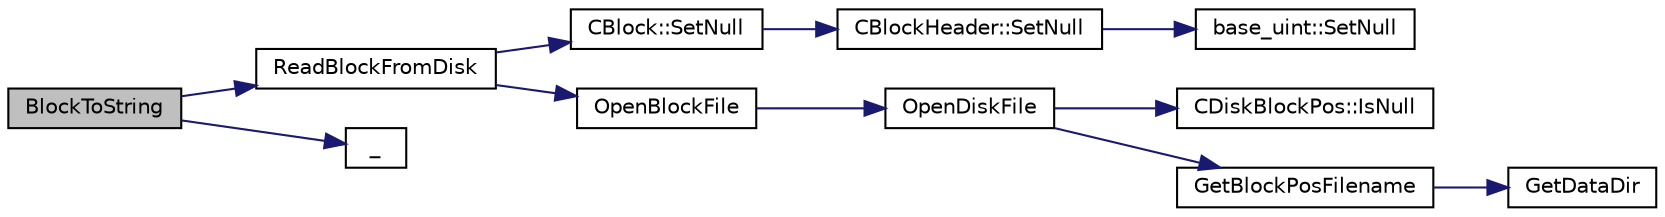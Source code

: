 digraph "BlockToString"
{
  edge [fontname="Helvetica",fontsize="10",labelfontname="Helvetica",labelfontsize="10"];
  node [fontname="Helvetica",fontsize="10",shape=record];
  rankdir="LR";
  Node10 [label="BlockToString",height=0.2,width=0.4,color="black", fillcolor="grey75", style="filled", fontcolor="black"];
  Node10 -> Node11 [color="midnightblue",fontsize="10",style="solid",fontname="Helvetica"];
  Node11 [label="ReadBlockFromDisk",height=0.2,width=0.4,color="black", fillcolor="white", style="filled",URL="$main_8cpp.html#a2dc350346749b7da7f4b40c114ee5147"];
  Node11 -> Node12 [color="midnightblue",fontsize="10",style="solid",fontname="Helvetica"];
  Node12 [label="CBlock::SetNull",height=0.2,width=0.4,color="black", fillcolor="white", style="filled",URL="$class_c_block.html#a0410d7ba8d60679c4cf364b82ffffea5"];
  Node12 -> Node13 [color="midnightblue",fontsize="10",style="solid",fontname="Helvetica"];
  Node13 [label="CBlockHeader::SetNull",height=0.2,width=0.4,color="black", fillcolor="white", style="filled",URL="$class_c_block_header.html#ae39c04a4357417d98954a51f53beb78a"];
  Node13 -> Node14 [color="midnightblue",fontsize="10",style="solid",fontname="Helvetica"];
  Node14 [label="base_uint::SetNull",height=0.2,width=0.4,color="black", fillcolor="white", style="filled",URL="$classbase__uint.html#ab7f832a0d48a7da00296497c820ae775"];
  Node11 -> Node15 [color="midnightblue",fontsize="10",style="solid",fontname="Helvetica"];
  Node15 [label="OpenBlockFile",height=0.2,width=0.4,color="black", fillcolor="white", style="filled",URL="$main_8cpp.html#a0d81388930a4ccb6a69b9abdd1ef5097",tooltip="Open a block file (blk?????.dat) "];
  Node15 -> Node16 [color="midnightblue",fontsize="10",style="solid",fontname="Helvetica"];
  Node16 [label="OpenDiskFile",height=0.2,width=0.4,color="black", fillcolor="white", style="filled",URL="$main_8cpp.html#ab15fc61f1d9596ad0aca703ff2c74635"];
  Node16 -> Node17 [color="midnightblue",fontsize="10",style="solid",fontname="Helvetica"];
  Node17 [label="CDiskBlockPos::IsNull",height=0.2,width=0.4,color="black", fillcolor="white", style="filled",URL="$struct_c_disk_block_pos.html#a7dd98fe3f5372d358df61db31899b0af"];
  Node16 -> Node18 [color="midnightblue",fontsize="10",style="solid",fontname="Helvetica"];
  Node18 [label="GetBlockPosFilename",height=0.2,width=0.4,color="black", fillcolor="white", style="filled",URL="$main_8cpp.html#a2f26f074aac584c3398de1dcdac59de9",tooltip="Translation to a filesystem path. "];
  Node18 -> Node19 [color="midnightblue",fontsize="10",style="solid",fontname="Helvetica"];
  Node19 [label="GetDataDir",height=0.2,width=0.4,color="black", fillcolor="white", style="filled",URL="$util_8cpp.html#ab83866a054745d4b30a3948a1b44beba"];
  Node10 -> Node20 [color="midnightblue",fontsize="10",style="solid",fontname="Helvetica"];
  Node20 [label="_",height=0.2,width=0.4,color="black", fillcolor="white", style="filled",URL="$ui__interface_8h.html#aad133bb6103b53cebf03fd01e2f11ba1",tooltip="Translation function: Call Translate signal on UI interface, which returns a boost::optional result..."];
}
